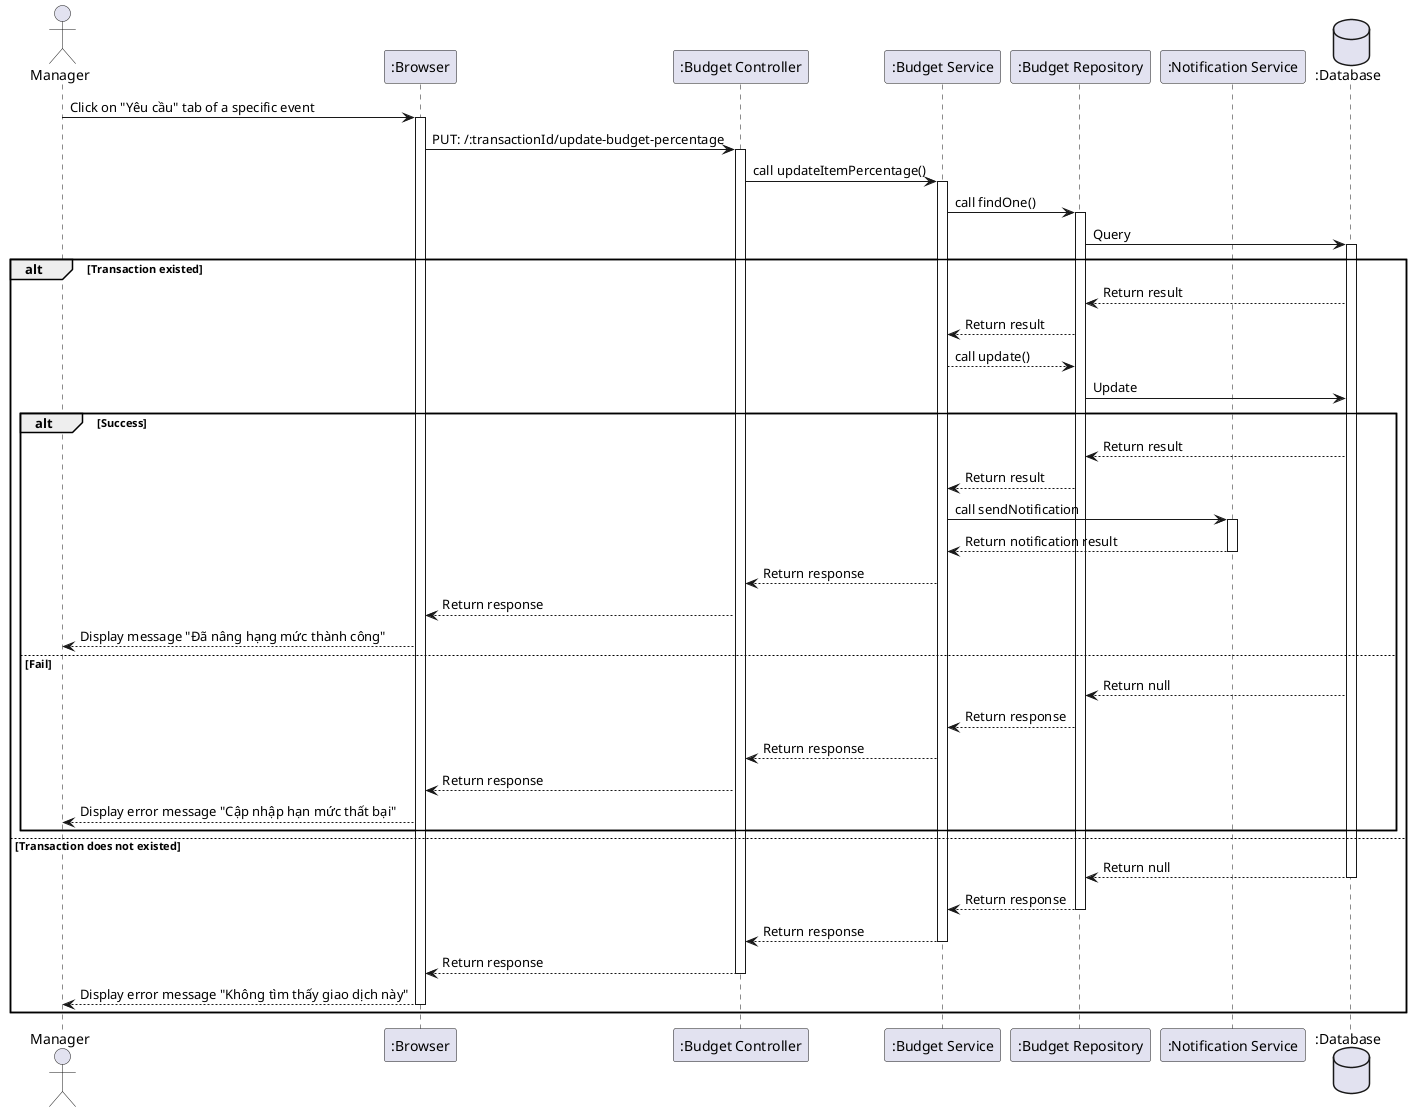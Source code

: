 @startuml

actor Manager as user
participant ":Browser" as a
participant ":Budget Controller" as b
participant ":Budget Service" as c
participant ":Budget Repository" as d
participant ":Notification Service" as e
database ":Database" as f

user -> a++: Click on "Yêu cầu" tab of a specific event
a -> b ++: PUT: /:transactionId/update-budget-percentage
b -> c++: call updateItemPercentage()
c -> d++: call findOne()
d -> f++: Query
alt Transaction existed
    f --> d: Return result
    d --> c: Return result
    c --> d: call update()
    d -> f: Update
    alt Success
        f --> d: Return result
        d --> c: Return result
        c -> e++: call sendNotification
        e --> c--: Return notification result
        c --> b: Return response
        b --> a: Return response
        a --> user: Display message "Đã nâng hạng mức thành công"
    else Fail
        f --> d: Return null
        d --> c: Return response
        c --> b: Return response
        b --> a: Return response
        a --> user: Display error message "Cập nhập hạn mức thất bại"
    end
else Transaction does not existed
    f --> d--: Return null
    d --> c--: Return response
    c --> b--: Return response
    b --> a--: Return response
    a --> user--: Display error message "Không tìm thấy giao dịch này"
end
@enduml